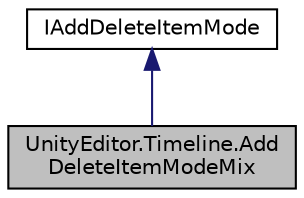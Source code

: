 digraph "UnityEditor.Timeline.AddDeleteItemModeMix"
{
 // LATEX_PDF_SIZE
  edge [fontname="Helvetica",fontsize="10",labelfontname="Helvetica",labelfontsize="10"];
  node [fontname="Helvetica",fontsize="10",shape=record];
  Node1 [label="UnityEditor.Timeline.Add\lDeleteItemModeMix",height=0.2,width=0.4,color="black", fillcolor="grey75", style="filled", fontcolor="black",tooltip=" "];
  Node2 -> Node1 [dir="back",color="midnightblue",fontsize="10",style="solid",fontname="Helvetica"];
  Node2 [label="IAddDeleteItemMode",height=0.2,width=0.4,color="black", fillcolor="white", style="filled",URL="$interface_unity_editor_1_1_timeline_1_1_i_add_delete_item_mode.html",tooltip=" "];
}
